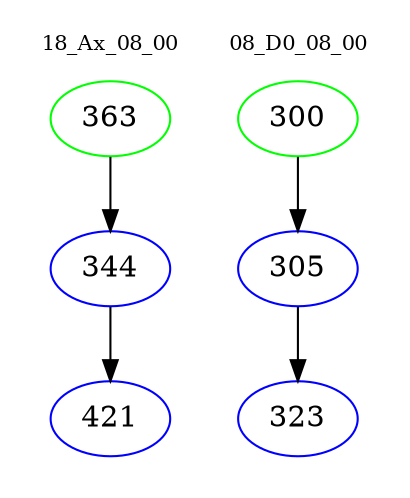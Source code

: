 digraph{
subgraph cluster_0 {
color = white
label = "18_Ax_08_00";
fontsize=10;
T0_363 [label="363", color="green"]
T0_363 -> T0_344 [color="black"]
T0_344 [label="344", color="blue"]
T0_344 -> T0_421 [color="black"]
T0_421 [label="421", color="blue"]
}
subgraph cluster_1 {
color = white
label = "08_D0_08_00";
fontsize=10;
T1_300 [label="300", color="green"]
T1_300 -> T1_305 [color="black"]
T1_305 [label="305", color="blue"]
T1_305 -> T1_323 [color="black"]
T1_323 [label="323", color="blue"]
}
}
